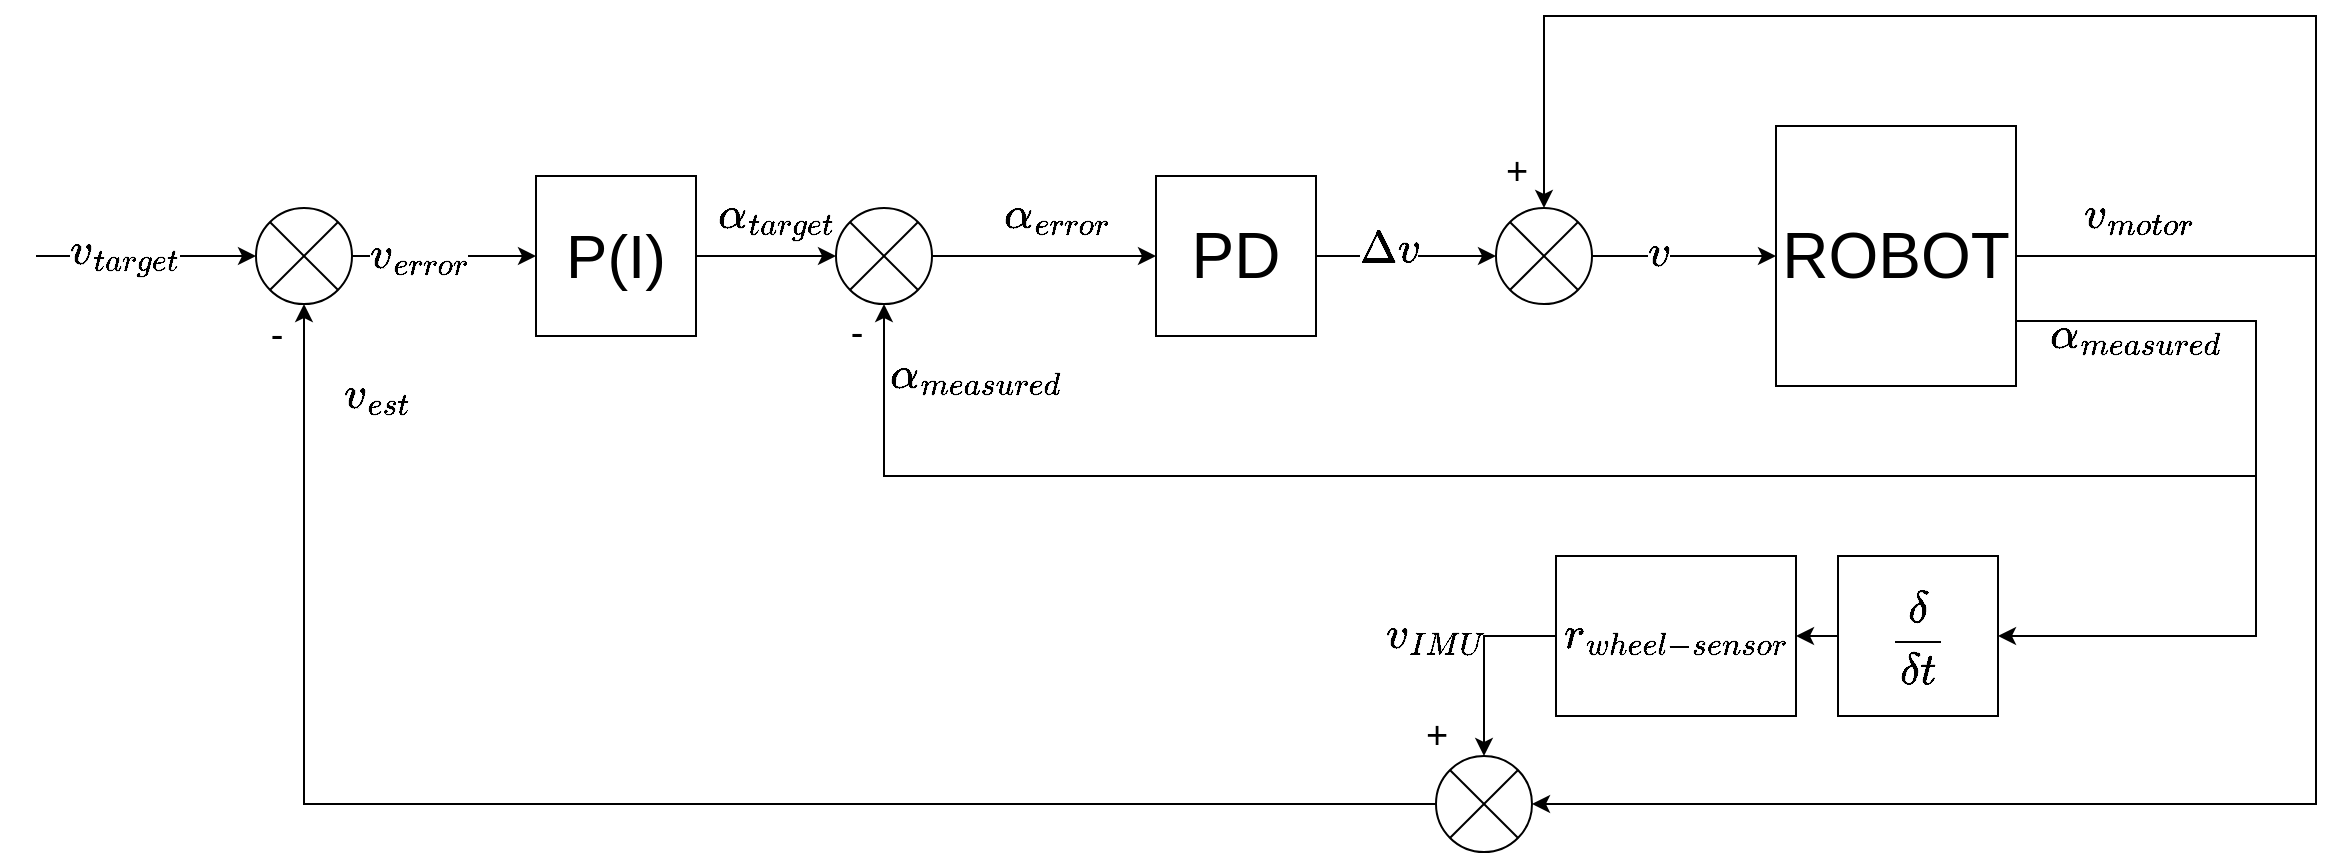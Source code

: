 <mxfile version="14.4.3" type="device"><diagram id="59Oea9KA3zZ3SLbPBAhE" name="Strona-1"><mxGraphModel dx="1570" dy="1070" grid="1" gridSize="10" guides="1" tooltips="1" connect="1" arrows="1" fold="1" page="1" pageScale="1" pageWidth="827" pageHeight="1169" math="1" shadow="0"><root><mxCell id="0"/><mxCell id="1" parent="0"/><mxCell id="vABxG61sgkR_SraZc4Ib-8" style="edgeStyle=orthogonalEdgeStyle;rounded=0;orthogonalLoop=1;jettySize=auto;html=1;exitX=0;exitY=0.5;exitDx=0;exitDy=0;entryX=0;entryY=0.5;entryDx=0;entryDy=0;" edge="1" parent="1"><mxGeometry relative="1" as="geometry"><mxPoint x="130.0" y="180" as="targetPoint"/><mxPoint x="20" y="180" as="sourcePoint"/></mxGeometry></mxCell><mxCell id="vABxG61sgkR_SraZc4Ib-9" value="$$v_{target}$$" style="edgeLabel;html=1;align=center;verticalAlign=middle;resizable=0;points=[];fontSize=19;" vertex="1" connectable="0" parent="vABxG61sgkR_SraZc4Ib-8"><mxGeometry x="-0.2" y="2" relative="1" as="geometry"><mxPoint as="offset"/></mxGeometry></mxCell><mxCell id="vABxG61sgkR_SraZc4Ib-14" style="edgeStyle=orthogonalEdgeStyle;rounded=0;orthogonalLoop=1;jettySize=auto;html=1;exitX=1;exitY=0.5;exitDx=0;exitDy=0;entryX=0;entryY=0.5;entryDx=0;entryDy=0;fontSize=19;" edge="1" parent="1" source="vABxG61sgkR_SraZc4Ib-2" target="vABxG61sgkR_SraZc4Ib-11"><mxGeometry relative="1" as="geometry"/></mxCell><mxCell id="vABxG61sgkR_SraZc4Ib-15" value="$$\alpha_{target}$$" style="edgeLabel;html=1;align=center;verticalAlign=middle;resizable=0;points=[];fontSize=19;labelBackgroundColor=none;" vertex="1" connectable="0" parent="vABxG61sgkR_SraZc4Ib-14"><mxGeometry x="0.3" relative="1" as="geometry"><mxPoint x="-6" y="-20" as="offset"/></mxGeometry></mxCell><mxCell id="vABxG61sgkR_SraZc4Ib-2" value="&lt;font style=&quot;font-size: 31px&quot;&gt;P(I)&lt;/font&gt;" style="whiteSpace=wrap;html=1;aspect=fixed;" vertex="1" parent="1"><mxGeometry x="270" y="140" width="80" height="80" as="geometry"/></mxCell><mxCell id="vABxG61sgkR_SraZc4Ib-18" style="edgeStyle=orthogonalEdgeStyle;rounded=0;orthogonalLoop=1;jettySize=auto;html=1;exitX=1;exitY=0.5;exitDx=0;exitDy=0;entryX=0;entryY=0.5;entryDx=0;entryDy=0;fontSize=19;" edge="1" parent="1" source="vABxG61sgkR_SraZc4Ib-5" target="vABxG61sgkR_SraZc4Ib-6"><mxGeometry relative="1" as="geometry"/></mxCell><mxCell id="vABxG61sgkR_SraZc4Ib-19" value="$$\Delta v$$" style="edgeLabel;html=1;align=center;verticalAlign=middle;resizable=0;points=[];fontSize=19;" vertex="1" connectable="0" parent="vABxG61sgkR_SraZc4Ib-18"><mxGeometry x="-0.204" y="2" relative="1" as="geometry"><mxPoint y="-1" as="offset"/></mxGeometry></mxCell><mxCell id="vABxG61sgkR_SraZc4Ib-5" value="&lt;font style=&quot;font-size: 32px&quot;&gt;PD&lt;/font&gt;" style="whiteSpace=wrap;html=1;aspect=fixed;" vertex="1" parent="1"><mxGeometry x="580" y="140" width="80" height="80" as="geometry"/></mxCell><mxCell id="vABxG61sgkR_SraZc4Ib-24" style="edgeStyle=orthogonalEdgeStyle;rounded=0;orthogonalLoop=1;jettySize=auto;html=1;exitX=1;exitY=0.5;exitDx=0;exitDy=0;entryX=0;entryY=0.5;entryDx=0;entryDy=0;fontSize=19;" edge="1" parent="1" source="vABxG61sgkR_SraZc4Ib-6" target="vABxG61sgkR_SraZc4Ib-7"><mxGeometry relative="1" as="geometry"/></mxCell><mxCell id="vABxG61sgkR_SraZc4Ib-25" value="$$v$$" style="edgeLabel;html=1;align=center;verticalAlign=middle;resizable=0;points=[];fontSize=19;" vertex="1" connectable="0" parent="vABxG61sgkR_SraZc4Ib-24"><mxGeometry x="-0.286" y="1" relative="1" as="geometry"><mxPoint as="offset"/></mxGeometry></mxCell><mxCell id="vABxG61sgkR_SraZc4Ib-27" value="$$v_{motor}$$" style="edgeLabel;align=center;verticalAlign=middle;resizable=0;points=[];fontSize=19;html=1;" vertex="1" connectable="0" parent="vABxG61sgkR_SraZc4Ib-24"><mxGeometry x="-0.286" y="1" relative="1" as="geometry"><mxPoint x="239.5" y="-19" as="offset"/></mxGeometry></mxCell><mxCell id="vABxG61sgkR_SraZc4Ib-30" value="$$v_{est}$$" style="edgeLabel;align=center;verticalAlign=middle;resizable=0;points=[];fontSize=19;html=1;" vertex="1" connectable="0" parent="vABxG61sgkR_SraZc4Ib-24"><mxGeometry x="-0.286" y="1" relative="1" as="geometry"><mxPoint x="-641.33" y="71" as="offset"/></mxGeometry></mxCell><mxCell id="vABxG61sgkR_SraZc4Ib-6" value="" style="shape=sumEllipse;perimeter=ellipsePerimeter;whiteSpace=wrap;html=1;backgroundOutline=1;aspect=fixed;" vertex="1" parent="1"><mxGeometry x="750" y="156" width="48" height="48" as="geometry"/></mxCell><mxCell id="vABxG61sgkR_SraZc4Ib-20" style="edgeStyle=orthogonalEdgeStyle;rounded=0;orthogonalLoop=1;jettySize=auto;html=1;exitX=1;exitY=0.75;exitDx=0;exitDy=0;entryX=0.5;entryY=1;entryDx=0;entryDy=0;fontSize=19;" edge="1" parent="1" source="vABxG61sgkR_SraZc4Ib-7" target="vABxG61sgkR_SraZc4Ib-11"><mxGeometry relative="1" as="geometry"><Array as="points"><mxPoint x="1130" y="213"/><mxPoint x="1130" y="290"/><mxPoint x="444" y="290"/></Array></mxGeometry></mxCell><mxCell id="vABxG61sgkR_SraZc4Ib-21" value="$$\alpha_{measured}$$" style="edgeLabel;html=1;align=center;verticalAlign=middle;resizable=0;points=[];fontSize=19;labelBackgroundColor=none;" vertex="1" connectable="0" parent="vABxG61sgkR_SraZc4Ib-20"><mxGeometry x="-0.914" y="1" relative="1" as="geometry"><mxPoint x="18.33" y="8.5" as="offset"/></mxGeometry></mxCell><mxCell id="vABxG61sgkR_SraZc4Ib-22" value="$$\alpha_{measured}$$" style="edgeLabel;align=center;verticalAlign=middle;resizable=0;points=[];fontSize=19;html=1;labelBackgroundColor=none;" vertex="1" connectable="0" parent="vABxG61sgkR_SraZc4Ib-20"><mxGeometry x="-0.914" y="1" relative="1" as="geometry"><mxPoint x="-561.67" y="28.5" as="offset"/></mxGeometry></mxCell><mxCell id="vABxG61sgkR_SraZc4Ib-23" value="-" style="edgeLabel;html=1;align=center;verticalAlign=middle;resizable=0;points=[];fontSize=19;" vertex="1" connectable="0" parent="vABxG61sgkR_SraZc4Ib-20"><mxGeometry x="0.97" y="2" relative="1" as="geometry"><mxPoint x="-12" as="offset"/></mxGeometry></mxCell><mxCell id="vABxG61sgkR_SraZc4Ib-31" value="-" style="edgeLabel;html=1;align=center;verticalAlign=middle;resizable=0;points=[];fontSize=19;" vertex="1" connectable="0" parent="vABxG61sgkR_SraZc4Ib-20"><mxGeometry x="0.97" y="2" relative="1" as="geometry"><mxPoint x="-302" y="1.71" as="offset"/></mxGeometry></mxCell><mxCell id="vABxG61sgkR_SraZc4Ib-26" style="edgeStyle=orthogonalEdgeStyle;rounded=0;orthogonalLoop=1;jettySize=auto;html=1;entryX=0.5;entryY=0;entryDx=0;entryDy=0;fontSize=19;" edge="1" parent="1" source="vABxG61sgkR_SraZc4Ib-7" target="vABxG61sgkR_SraZc4Ib-6"><mxGeometry relative="1" as="geometry"><Array as="points"><mxPoint x="1160" y="180"/><mxPoint x="1160" y="60"/><mxPoint x="774" y="60"/></Array></mxGeometry></mxCell><mxCell id="vABxG61sgkR_SraZc4Ib-28" value="+" style="edgeLabel;html=1;align=center;verticalAlign=middle;resizable=0;points=[];fontSize=19;" vertex="1" connectable="0" parent="vABxG61sgkR_SraZc4Ib-26"><mxGeometry x="0.922" y="1" relative="1" as="geometry"><mxPoint x="-15" y="11" as="offset"/></mxGeometry></mxCell><mxCell id="vABxG61sgkR_SraZc4Ib-45" value="+" style="edgeLabel;html=1;align=center;verticalAlign=middle;resizable=0;points=[];fontSize=19;" vertex="1" connectable="0" parent="vABxG61sgkR_SraZc4Ib-26"><mxGeometry x="0.922" y="1" relative="1" as="geometry"><mxPoint x="-55" y="293" as="offset"/></mxGeometry></mxCell><mxCell id="vABxG61sgkR_SraZc4Ib-7" value="&lt;font style=&quot;font-size: 32px&quot;&gt;ROBOT&lt;/font&gt;" style="rounded=0;whiteSpace=wrap;html=1;" vertex="1" parent="1"><mxGeometry x="890" y="115" width="120" height="130" as="geometry"/></mxCell><mxCell id="vABxG61sgkR_SraZc4Ib-12" style="edgeStyle=orthogonalEdgeStyle;rounded=0;orthogonalLoop=1;jettySize=auto;html=1;entryX=0;entryY=0.5;entryDx=0;entryDy=0;fontSize=19;" edge="1" parent="1" source="vABxG61sgkR_SraZc4Ib-10" target="vABxG61sgkR_SraZc4Ib-2"><mxGeometry relative="1" as="geometry"/></mxCell><mxCell id="vABxG61sgkR_SraZc4Ib-13" value="$$v_{error}$$" style="edgeLabel;html=1;align=center;verticalAlign=middle;resizable=0;points=[];fontSize=19;" vertex="1" connectable="0" parent="vABxG61sgkR_SraZc4Ib-12"><mxGeometry x="-0.298" relative="1" as="geometry"><mxPoint as="offset"/></mxGeometry></mxCell><mxCell id="vABxG61sgkR_SraZc4Ib-10" value="" style="shape=sumEllipse;perimeter=ellipsePerimeter;whiteSpace=wrap;html=1;backgroundOutline=1;aspect=fixed;" vertex="1" parent="1"><mxGeometry x="130" y="156" width="48" height="48" as="geometry"/></mxCell><mxCell id="vABxG61sgkR_SraZc4Ib-16" style="edgeStyle=orthogonalEdgeStyle;rounded=0;orthogonalLoop=1;jettySize=auto;html=1;exitX=1;exitY=0.5;exitDx=0;exitDy=0;entryX=0;entryY=0.5;entryDx=0;entryDy=0;fontSize=19;" edge="1" parent="1" source="vABxG61sgkR_SraZc4Ib-11" target="vABxG61sgkR_SraZc4Ib-5"><mxGeometry relative="1" as="geometry"/></mxCell><mxCell id="vABxG61sgkR_SraZc4Ib-17" value="$$\alpha_{error}$$" style="edgeLabel;html=1;align=center;verticalAlign=middle;resizable=0;points=[];fontSize=19;labelBackgroundColor=none;" vertex="1" connectable="0" parent="vABxG61sgkR_SraZc4Ib-16"><mxGeometry x="0.351" y="-1" relative="1" as="geometry"><mxPoint x="-13.29" y="-21" as="offset"/></mxGeometry></mxCell><mxCell id="vABxG61sgkR_SraZc4Ib-11" value="" style="shape=sumEllipse;perimeter=ellipsePerimeter;whiteSpace=wrap;html=1;backgroundOutline=1;aspect=fixed;" vertex="1" parent="1"><mxGeometry x="420" y="156" width="48" height="48" as="geometry"/></mxCell><mxCell id="vABxG61sgkR_SraZc4Ib-36" value="" style="edgeStyle=orthogonalEdgeStyle;rounded=0;orthogonalLoop=1;jettySize=auto;html=1;fontSize=19;" edge="1" parent="1" source="vABxG61sgkR_SraZc4Ib-33" target="vABxG61sgkR_SraZc4Ib-35"><mxGeometry relative="1" as="geometry"/></mxCell><mxCell id="vABxG61sgkR_SraZc4Ib-44" style="edgeStyle=orthogonalEdgeStyle;rounded=0;orthogonalLoop=1;jettySize=auto;html=1;fontSize=19;" edge="1" parent="1" target="vABxG61sgkR_SraZc4Ib-33"><mxGeometry relative="1" as="geometry"><mxPoint x="1130" y="290" as="sourcePoint"/><Array as="points"><mxPoint x="1130" y="370"/></Array></mxGeometry></mxCell><mxCell id="vABxG61sgkR_SraZc4Ib-33" value="$$\frac{\delta} {\delta t}$$" style="whiteSpace=wrap;html=1;aspect=fixed;labelBackgroundColor=none;fontSize=19;" vertex="1" parent="1"><mxGeometry x="921" y="330" width="80" height="80" as="geometry"/></mxCell><mxCell id="vABxG61sgkR_SraZc4Ib-41" style="edgeStyle=orthogonalEdgeStyle;rounded=0;orthogonalLoop=1;jettySize=auto;html=1;exitX=0;exitY=0.5;exitDx=0;exitDy=0;entryX=0.5;entryY=0;entryDx=0;entryDy=0;fontSize=19;" edge="1" parent="1" source="vABxG61sgkR_SraZc4Ib-35" target="vABxG61sgkR_SraZc4Ib-39"><mxGeometry relative="1" as="geometry"/></mxCell><mxCell id="vABxG61sgkR_SraZc4Ib-43" value="$$v_{IMU}$$" style="edgeLabel;html=1;align=center;verticalAlign=middle;resizable=0;points=[];fontSize=19;labelBackgroundColor=none;" vertex="1" connectable="0" parent="vABxG61sgkR_SraZc4Ib-41"><mxGeometry x="0.205" relative="1" as="geometry"><mxPoint x="-24" y="-21.97" as="offset"/></mxGeometry></mxCell><mxCell id="vABxG61sgkR_SraZc4Ib-35" value="$$r_{wheel-sensor}$$" style="whiteSpace=wrap;html=1;labelBackgroundColor=none;fontSize=19;" vertex="1" parent="1"><mxGeometry x="780" y="330" width="120" height="80" as="geometry"/></mxCell><mxCell id="vABxG61sgkR_SraZc4Ib-40" style="edgeStyle=orthogonalEdgeStyle;rounded=0;orthogonalLoop=1;jettySize=auto;html=1;fontSize=19;entryX=1;entryY=0.5;entryDx=0;entryDy=0;" edge="1" parent="1" target="vABxG61sgkR_SraZc4Ib-39"><mxGeometry relative="1" as="geometry"><mxPoint x="1160" y="180" as="sourcePoint"/><Array as="points"><mxPoint x="1160" y="454"/></Array></mxGeometry></mxCell><mxCell id="vABxG61sgkR_SraZc4Ib-42" style="edgeStyle=orthogonalEdgeStyle;rounded=0;orthogonalLoop=1;jettySize=auto;html=1;entryX=0.5;entryY=1;entryDx=0;entryDy=0;fontSize=19;" edge="1" parent="1" source="vABxG61sgkR_SraZc4Ib-39" target="vABxG61sgkR_SraZc4Ib-10"><mxGeometry relative="1" as="geometry"/></mxCell><mxCell id="vABxG61sgkR_SraZc4Ib-39" value="" style="shape=sumEllipse;perimeter=ellipsePerimeter;whiteSpace=wrap;html=1;backgroundOutline=1;aspect=fixed;" vertex="1" parent="1"><mxGeometry x="720" y="430" width="48" height="48" as="geometry"/></mxCell></root></mxGraphModel></diagram></mxfile>